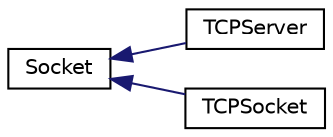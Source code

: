 digraph "Graphical Class Hierarchy"
{
  edge [fontname="Helvetica",fontsize="10",labelfontname="Helvetica",labelfontsize="10"];
  node [fontname="Helvetica",fontsize="10",shape=record];
  rankdir="LR";
  Node0 [label="Socket",height=0.2,width=0.4,color="black", fillcolor="white", style="filled",URL="$classSocket.html",tooltip="Lowest socket implementation. This class will be used by top level socket implementations. "];
  Node0 -> Node1 [dir="back",color="midnightblue",fontsize="10",style="solid",fontname="Helvetica"];
  Node1 [label="TCPServer",height=0.2,width=0.4,color="black", fillcolor="white", style="filled",URL="$classTCPServer.html",tooltip="TCPServer class based on Socket Class. Uses TCP communication and also functions as a server to liste..."];
  Node0 -> Node2 [dir="back",color="midnightblue",fontsize="10",style="solid",fontname="Helvetica"];
  Node2 [label="TCPSocket",height=0.2,width=0.4,color="black", fillcolor="white", style="filled",URL="$classTCPSocket.html",tooltip="TCPSocket Class extends the base socket class "];
}
